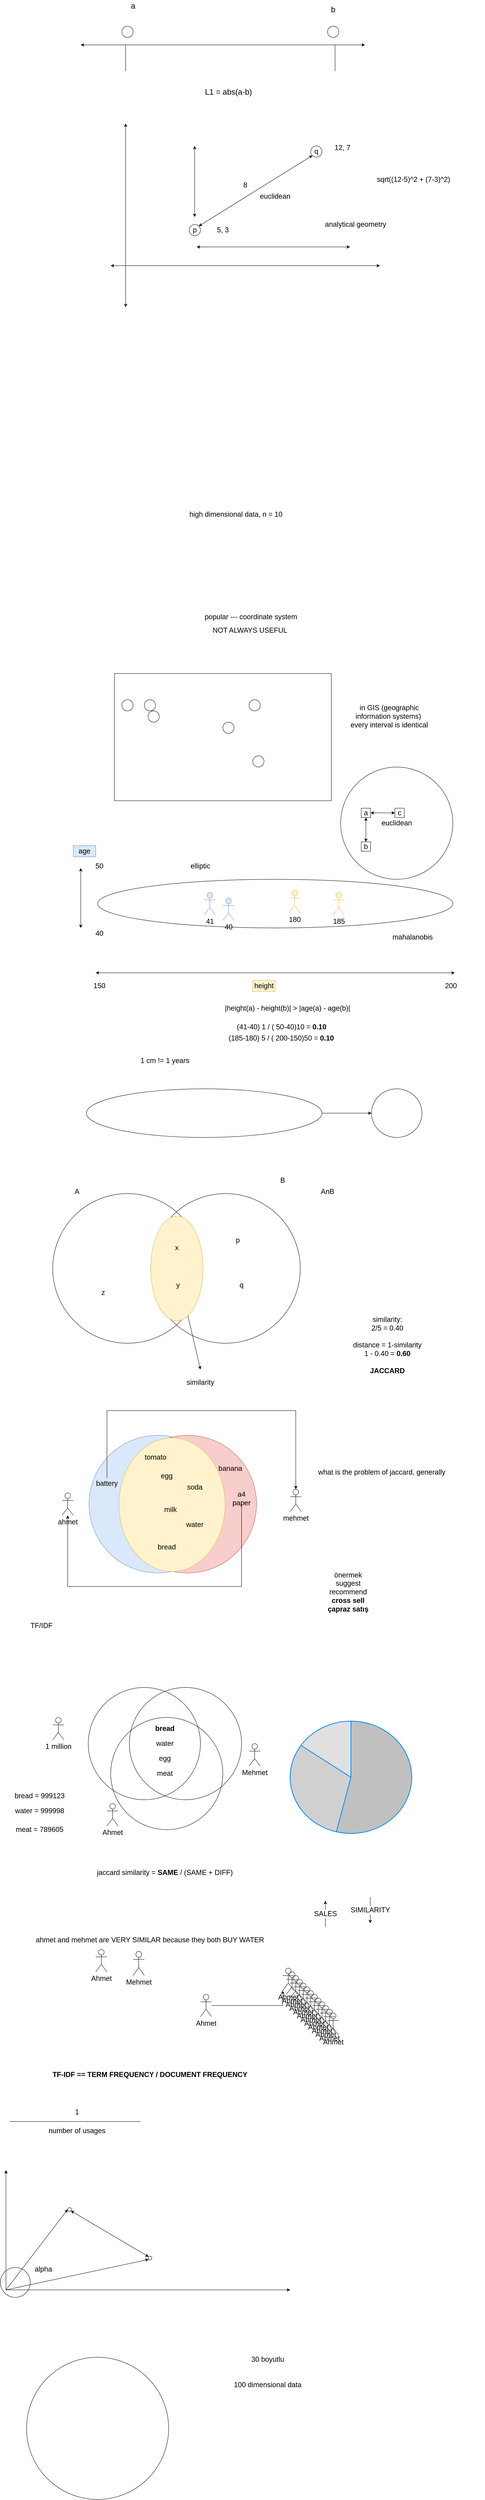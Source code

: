 <mxfile version="20.2.3" type="device"><diagram id="ziBePCO8dWqRuqaxtK32" name="Page-1"><mxGraphModel dx="1125" dy="732" grid="1" gridSize="10" guides="1" tooltips="1" connect="1" arrows="1" fold="1" page="1" pageScale="1" pageWidth="1654" pageHeight="1169" math="0" shadow="0"><root><mxCell id="0"/><mxCell id="1" parent="0"/><mxCell id="3KvH76c3T71yGhZWPpjA-1" value="" style="ellipse;whiteSpace=wrap;html=1;aspect=fixed;" vertex="1" parent="1"><mxGeometry x="350" y="190" width="30" height="30" as="geometry"/></mxCell><mxCell id="3KvH76c3T71yGhZWPpjA-2" value="" style="endArrow=classic;startArrow=classic;html=1;rounded=0;" edge="1" parent="1"><mxGeometry width="50" height="50" relative="1" as="geometry"><mxPoint x="240" y="240" as="sourcePoint"/><mxPoint x="1000" y="240" as="targetPoint"/></mxGeometry></mxCell><mxCell id="3KvH76c3T71yGhZWPpjA-3" value="" style="ellipse;whiteSpace=wrap;html=1;aspect=fixed;" vertex="1" parent="1"><mxGeometry x="900" y="190" width="30" height="30" as="geometry"/></mxCell><mxCell id="3KvH76c3T71yGhZWPpjA-4" value="" style="endArrow=none;html=1;rounded=0;" edge="1" parent="1"><mxGeometry width="50" height="50" relative="1" as="geometry"><mxPoint x="360" y="310" as="sourcePoint"/><mxPoint x="360" y="240" as="targetPoint"/></mxGeometry></mxCell><mxCell id="3KvH76c3T71yGhZWPpjA-5" value="" style="endArrow=none;html=1;rounded=0;" edge="1" parent="1"><mxGeometry width="50" height="50" relative="1" as="geometry"><mxPoint x="920" y="310" as="sourcePoint"/><mxPoint x="920" y="240" as="targetPoint"/></mxGeometry></mxCell><mxCell id="3KvH76c3T71yGhZWPpjA-6" value="a" style="text;html=1;strokeColor=none;fillColor=none;align=center;verticalAlign=middle;whiteSpace=wrap;rounded=0;fontSize=21;" vertex="1" parent="1"><mxGeometry x="350" y="120" width="60" height="30" as="geometry"/></mxCell><mxCell id="3KvH76c3T71yGhZWPpjA-7" value="b" style="text;html=1;strokeColor=none;fillColor=none;align=center;verticalAlign=middle;whiteSpace=wrap;rounded=0;fontSize=21;" vertex="1" parent="1"><mxGeometry x="885" y="130" width="60" height="30" as="geometry"/></mxCell><mxCell id="3KvH76c3T71yGhZWPpjA-8" value="L1 = abs(a-b)" style="text;html=1;strokeColor=none;fillColor=none;align=center;verticalAlign=middle;whiteSpace=wrap;rounded=0;fontSize=21;" vertex="1" parent="1"><mxGeometry x="540" y="350" width="190" height="30" as="geometry"/></mxCell><mxCell id="3KvH76c3T71yGhZWPpjA-9" value="" style="endArrow=classic;startArrow=classic;html=1;rounded=0;fontSize=21;" edge="1" parent="1"><mxGeometry width="50" height="50" relative="1" as="geometry"><mxPoint x="320" y="830" as="sourcePoint"/><mxPoint x="1040" y="830" as="targetPoint"/></mxGeometry></mxCell><mxCell id="3KvH76c3T71yGhZWPpjA-10" value="" style="endArrow=classic;startArrow=classic;html=1;rounded=0;fontSize=21;" edge="1" parent="1"><mxGeometry width="50" height="50" relative="1" as="geometry"><mxPoint x="360" y="940.833" as="sourcePoint"/><mxPoint x="360" y="450" as="targetPoint"/></mxGeometry></mxCell><mxCell id="3KvH76c3T71yGhZWPpjA-11" value="q" style="ellipse;whiteSpace=wrap;html=1;aspect=fixed;fontSize=19;" vertex="1" parent="1"><mxGeometry x="855" y="510" width="30" height="30" as="geometry"/></mxCell><mxCell id="3KvH76c3T71yGhZWPpjA-12" value="p" style="ellipse;whiteSpace=wrap;html=1;aspect=fixed;fontSize=19;" vertex="1" parent="1"><mxGeometry x="530" y="720" width="30" height="30" as="geometry"/></mxCell><mxCell id="3KvH76c3T71yGhZWPpjA-13" value="" style="endArrow=classic;startArrow=classic;html=1;rounded=0;fontSize=19;entryX=0;entryY=1;entryDx=0;entryDy=0;exitX=1;exitY=0;exitDx=0;exitDy=0;" edge="1" parent="1" source="3KvH76c3T71yGhZWPpjA-12" target="3KvH76c3T71yGhZWPpjA-11"><mxGeometry width="50" height="50" relative="1" as="geometry"><mxPoint x="730" y="650" as="sourcePoint"/><mxPoint x="780" y="600" as="targetPoint"/></mxGeometry></mxCell><mxCell id="3KvH76c3T71yGhZWPpjA-14" value="analytical geometry" style="text;html=1;strokeColor=none;fillColor=none;align=center;verticalAlign=middle;whiteSpace=wrap;rounded=0;fontSize=19;" vertex="1" parent="1"><mxGeometry x="885" y="680" width="180" height="80" as="geometry"/></mxCell><mxCell id="3KvH76c3T71yGhZWPpjA-15" value="5, 3" style="text;html=1;strokeColor=none;fillColor=none;align=center;verticalAlign=middle;whiteSpace=wrap;rounded=0;fontSize=19;" vertex="1" parent="1"><mxGeometry x="590" y="720" width="60" height="30" as="geometry"/></mxCell><mxCell id="3KvH76c3T71yGhZWPpjA-16" value="12, 7" style="text;html=1;strokeColor=none;fillColor=none;align=center;verticalAlign=middle;whiteSpace=wrap;rounded=0;fontSize=19;" vertex="1" parent="1"><mxGeometry x="910" y="500" width="60" height="30" as="geometry"/></mxCell><mxCell id="3KvH76c3T71yGhZWPpjA-17" value="euclidean" style="text;html=1;strokeColor=none;fillColor=none;align=center;verticalAlign=middle;whiteSpace=wrap;rounded=0;fontSize=19;" vertex="1" parent="1"><mxGeometry x="730" y="630" width="60" height="30" as="geometry"/></mxCell><mxCell id="3KvH76c3T71yGhZWPpjA-19" value="" style="shape=image;verticalLabelPosition=bottom;labelBackgroundColor=default;verticalAlign=top;aspect=fixed;imageAspect=0;image=https://upload.wikimedia.org/wikipedia/commons/thumb/5/55/Euclidean_distance_2d.svg/1200px-Euclidean_distance_2d.svg.png;" vertex="1" parent="1"><mxGeometry x="400" y="880" width="769.82" height="530" as="geometry"/></mxCell><mxCell id="3KvH76c3T71yGhZWPpjA-20" value="sqrt((12-5)^2 + (7-3)^2)" style="text;html=1;strokeColor=none;fillColor=none;align=center;verticalAlign=middle;whiteSpace=wrap;rounded=0;fontSize=19;" vertex="1" parent="1"><mxGeometry x="940" y="585" width="380" height="30" as="geometry"/></mxCell><mxCell id="3KvH76c3T71yGhZWPpjA-21" value="8" style="text;html=1;strokeColor=none;fillColor=none;align=center;verticalAlign=middle;whiteSpace=wrap;rounded=0;fontSize=19;" vertex="1" parent="1"><mxGeometry x="650" y="600" width="60" height="30" as="geometry"/></mxCell><mxCell id="3KvH76c3T71yGhZWPpjA-22" value="" style="shape=image;verticalLabelPosition=bottom;labelBackgroundColor=default;verticalAlign=top;aspect=fixed;imageAspect=0;image=https://miro.medium.com/max/1400/1*9LeaMTcOXxeTPN-VCbKloQ.png;" vertex="1" parent="1"><mxGeometry x="435" y="1530" width="520" height="180" as="geometry"/></mxCell><mxCell id="3KvH76c3T71yGhZWPpjA-23" value="high dimensional data, n = 10" style="text;html=1;strokeColor=none;fillColor=none;align=center;verticalAlign=middle;whiteSpace=wrap;rounded=0;fontSize=19;" vertex="1" parent="1"><mxGeometry x="390" y="1480" width="530" height="30" as="geometry"/></mxCell><mxCell id="3KvH76c3T71yGhZWPpjA-24" value="popular --- coordinate system" style="text;html=1;strokeColor=none;fillColor=none;align=center;verticalAlign=middle;whiteSpace=wrap;rounded=0;fontSize=19;" vertex="1" parent="1"><mxGeometry x="460" y="1754" width="470" height="30" as="geometry"/></mxCell><mxCell id="3KvH76c3T71yGhZWPpjA-25" value="NOT ALWAYS USEFUL&amp;nbsp;" style="text;html=1;strokeColor=none;fillColor=none;align=center;verticalAlign=middle;whiteSpace=wrap;rounded=0;fontSize=19;" vertex="1" parent="1"><mxGeometry x="460" y="1790" width="470" height="30" as="geometry"/></mxCell><mxCell id="3KvH76c3T71yGhZWPpjA-26" value="" style="ellipse;whiteSpace=wrap;html=1;aspect=fixed;fontSize=19;" vertex="1" parent="1"><mxGeometry x="350" y="1990" width="30" height="30" as="geometry"/></mxCell><mxCell id="3KvH76c3T71yGhZWPpjA-27" value="" style="ellipse;whiteSpace=wrap;html=1;aspect=fixed;fontSize=19;" vertex="1" parent="1"><mxGeometry x="410" y="1990" width="30" height="30" as="geometry"/></mxCell><mxCell id="3KvH76c3T71yGhZWPpjA-28" value="" style="ellipse;whiteSpace=wrap;html=1;aspect=fixed;fontSize=19;" vertex="1" parent="1"><mxGeometry x="420" y="2020" width="30" height="30" as="geometry"/></mxCell><mxCell id="3KvH76c3T71yGhZWPpjA-29" value="" style="ellipse;whiteSpace=wrap;html=1;aspect=fixed;fontSize=19;" vertex="1" parent="1"><mxGeometry x="620" y="2050" width="30" height="30" as="geometry"/></mxCell><mxCell id="3KvH76c3T71yGhZWPpjA-30" value="" style="ellipse;whiteSpace=wrap;html=1;aspect=fixed;fontSize=19;" vertex="1" parent="1"><mxGeometry x="700" y="2140" width="30" height="30" as="geometry"/></mxCell><mxCell id="3KvH76c3T71yGhZWPpjA-31" value="" style="ellipse;whiteSpace=wrap;html=1;aspect=fixed;fontSize=19;" vertex="1" parent="1"><mxGeometry x="690" y="1990" width="30" height="30" as="geometry"/></mxCell><mxCell id="3KvH76c3T71yGhZWPpjA-32" value="" style="rounded=0;whiteSpace=wrap;html=1;fontSize=19;fillColor=none;" vertex="1" parent="1"><mxGeometry x="330" y="1920" width="580" height="340" as="geometry"/></mxCell><mxCell id="3KvH76c3T71yGhZWPpjA-33" value="in GIS (geographic information systems)&amp;nbsp;&lt;br&gt;every interval is identical" style="text;html=1;strokeColor=none;fillColor=none;align=center;verticalAlign=middle;whiteSpace=wrap;rounded=0;fontSize=19;" vertex="1" parent="1"><mxGeometry x="940" y="1935" width="250" height="200" as="geometry"/></mxCell><mxCell id="3KvH76c3T71yGhZWPpjA-34" value="" style="ellipse;whiteSpace=wrap;html=1;fontSize=19;fillColor=none;" vertex="1" parent="1"><mxGeometry x="285" y="2470" width="950" height="130" as="geometry"/></mxCell><mxCell id="3KvH76c3T71yGhZWPpjA-35" value="" style="endArrow=classic;startArrow=classic;html=1;rounded=0;fontSize=19;" edge="1" parent="1"><mxGeometry width="50" height="50" relative="1" as="geometry"><mxPoint x="280" y="2720" as="sourcePoint"/><mxPoint x="1240" y="2720" as="targetPoint"/></mxGeometry></mxCell><mxCell id="3KvH76c3T71yGhZWPpjA-36" value="" style="endArrow=classic;startArrow=classic;html=1;rounded=0;fontSize=19;" edge="1" parent="1"><mxGeometry width="50" height="50" relative="1" as="geometry"><mxPoint x="240" y="2600" as="sourcePoint"/><mxPoint x="240" y="2440" as="targetPoint"/></mxGeometry></mxCell><mxCell id="3KvH76c3T71yGhZWPpjA-37" value="40" style="text;html=1;strokeColor=none;fillColor=none;align=center;verticalAlign=middle;whiteSpace=wrap;rounded=0;fontSize=19;" vertex="1" parent="1"><mxGeometry x="260" y="2600" width="60" height="30" as="geometry"/></mxCell><mxCell id="3KvH76c3T71yGhZWPpjA-38" value="50" style="text;html=1;strokeColor=none;fillColor=none;align=center;verticalAlign=middle;whiteSpace=wrap;rounded=0;fontSize=19;" vertex="1" parent="1"><mxGeometry x="260" y="2420" width="60" height="30" as="geometry"/></mxCell><mxCell id="3KvH76c3T71yGhZWPpjA-39" value="180" style="shape=umlActor;verticalLabelPosition=bottom;verticalAlign=top;html=1;outlineConnect=0;fontSize=19;fillColor=#fff2cc;strokeColor=#d6b656;" vertex="1" parent="1"><mxGeometry x="797" y="2500" width="30" height="60" as="geometry"/></mxCell><mxCell id="3KvH76c3T71yGhZWPpjA-40" value="40" style="shape=umlActor;verticalLabelPosition=bottom;verticalAlign=top;html=1;outlineConnect=0;fontSize=19;fillColor=#dae8fc;strokeColor=#6c8ebf;" vertex="1" parent="1"><mxGeometry x="620" y="2520" width="30" height="60" as="geometry"/></mxCell><mxCell id="3KvH76c3T71yGhZWPpjA-41" value="age" style="text;html=1;strokeColor=#6c8ebf;fillColor=#dae8fc;align=center;verticalAlign=middle;whiteSpace=wrap;rounded=0;fontSize=19;" vertex="1" parent="1"><mxGeometry x="220" y="2380" width="60" height="30" as="geometry"/></mxCell><mxCell id="3KvH76c3T71yGhZWPpjA-42" value="150" style="text;html=1;strokeColor=none;fillColor=none;align=center;verticalAlign=middle;whiteSpace=wrap;rounded=0;fontSize=19;" vertex="1" parent="1"><mxGeometry x="260" y="2740" width="60" height="30" as="geometry"/></mxCell><mxCell id="3KvH76c3T71yGhZWPpjA-43" value="height" style="text;html=1;strokeColor=#d6b656;fillColor=#fff2cc;align=center;verticalAlign=middle;whiteSpace=wrap;rounded=0;fontSize=19;" vertex="1" parent="1"><mxGeometry x="700" y="2740" width="60" height="30" as="geometry"/></mxCell><mxCell id="3KvH76c3T71yGhZWPpjA-44" value="200" style="text;html=1;strokeColor=none;fillColor=none;align=center;verticalAlign=middle;whiteSpace=wrap;rounded=0;fontSize=19;" vertex="1" parent="1"><mxGeometry x="1200" y="2740" width="60" height="30" as="geometry"/></mxCell><mxCell id="3KvH76c3T71yGhZWPpjA-45" value="euclidean" style="ellipse;whiteSpace=wrap;html=1;aspect=fixed;fontSize=19;fillColor=none;" vertex="1" parent="1"><mxGeometry x="935" y="2170" width="300" height="300" as="geometry"/></mxCell><mxCell id="3KvH76c3T71yGhZWPpjA-49" value="a" style="whiteSpace=wrap;html=1;aspect=fixed;fontSize=19;fillColor=none;" vertex="1" parent="1"><mxGeometry x="990" y="2280" width="25" height="25" as="geometry"/></mxCell><mxCell id="3KvH76c3T71yGhZWPpjA-50" value="b" style="whiteSpace=wrap;html=1;aspect=fixed;fontSize=19;fillColor=none;" vertex="1" parent="1"><mxGeometry x="990" y="2370" width="25" height="25" as="geometry"/></mxCell><mxCell id="3KvH76c3T71yGhZWPpjA-51" value="c" style="whiteSpace=wrap;html=1;aspect=fixed;fontSize=19;fillColor=none;" vertex="1" parent="1"><mxGeometry x="1080" y="2280" width="25" height="25" as="geometry"/></mxCell><mxCell id="3KvH76c3T71yGhZWPpjA-52" value="" style="endArrow=classic;startArrow=classic;html=1;rounded=0;fontSize=19;exitX=1;exitY=0.5;exitDx=0;exitDy=0;" edge="1" parent="1" source="3KvH76c3T71yGhZWPpjA-49" target="3KvH76c3T71yGhZWPpjA-51"><mxGeometry width="50" height="50" relative="1" as="geometry"><mxPoint x="870" y="2410" as="sourcePoint"/><mxPoint x="920" y="2360" as="targetPoint"/></mxGeometry></mxCell><mxCell id="3KvH76c3T71yGhZWPpjA-53" value="" style="endArrow=classic;startArrow=classic;html=1;rounded=0;fontSize=19;exitX=0.5;exitY=1;exitDx=0;exitDy=0;entryX=0.5;entryY=0;entryDx=0;entryDy=0;" edge="1" parent="1" source="3KvH76c3T71yGhZWPpjA-49" target="3KvH76c3T71yGhZWPpjA-50"><mxGeometry width="50" height="50" relative="1" as="geometry"><mxPoint x="1025" y="2302.5" as="sourcePoint"/><mxPoint x="1090" y="2302.5" as="targetPoint"/></mxGeometry></mxCell><mxCell id="3KvH76c3T71yGhZWPpjA-54" value="mahalanobis&amp;nbsp;" style="text;html=1;strokeColor=none;fillColor=none;align=center;verticalAlign=middle;whiteSpace=wrap;rounded=0;fontSize=19;" vertex="1" parent="1"><mxGeometry x="1035" y="2610" width="190" height="30" as="geometry"/></mxCell><mxCell id="3KvH76c3T71yGhZWPpjA-55" value="elliptic" style="text;html=1;strokeColor=none;fillColor=none;align=center;verticalAlign=middle;whiteSpace=wrap;rounded=0;fontSize=19;" vertex="1" parent="1"><mxGeometry x="530" y="2420" width="60" height="30" as="geometry"/></mxCell><mxCell id="3KvH76c3T71yGhZWPpjA-56" value="41" style="shape=umlActor;verticalLabelPosition=bottom;verticalAlign=top;html=1;outlineConnect=0;fontSize=19;fillColor=#dae8fc;strokeColor=#6c8ebf;" vertex="1" parent="1"><mxGeometry x="570" y="2505" width="30" height="60" as="geometry"/></mxCell><mxCell id="3KvH76c3T71yGhZWPpjA-57" value="185" style="shape=umlActor;verticalLabelPosition=bottom;verticalAlign=top;html=1;outlineConnect=0;fontSize=19;fillColor=#fff2cc;strokeColor=#d6b656;" vertex="1" parent="1"><mxGeometry x="915" y="2505" width="30" height="60" as="geometry"/></mxCell><mxCell id="3KvH76c3T71yGhZWPpjA-58" value="|height(a) - height(b)| &amp;gt; |age(a) - age(b)|" style="text;html=1;strokeColor=none;fillColor=none;align=center;verticalAlign=middle;whiteSpace=wrap;rounded=0;fontSize=19;" vertex="1" parent="1"><mxGeometry x="350" y="2800" width="886" height="30" as="geometry"/></mxCell><mxCell id="3KvH76c3T71yGhZWPpjA-59" value="(41-40) 1 / ( 50-40)10 = &lt;b&gt;0.10&amp;nbsp; &amp;nbsp;&lt;/b&gt; &amp;nbsp;&amp;nbsp;" style="text;html=1;strokeColor=none;fillColor=none;align=center;verticalAlign=middle;whiteSpace=wrap;rounded=0;fontSize=19;" vertex="1" parent="1"><mxGeometry x="350" y="2850" width="886" height="30" as="geometry"/></mxCell><mxCell id="3KvH76c3T71yGhZWPpjA-60" value="(185-180) 5 / ( 200-150)50 = &lt;b&gt;0.10&lt;/b&gt;&amp;nbsp; &amp;nbsp; &amp;nbsp;&amp;nbsp;" style="text;html=1;strokeColor=none;fillColor=none;align=center;verticalAlign=middle;whiteSpace=wrap;rounded=0;fontSize=19;" vertex="1" parent="1"><mxGeometry x="349" y="2880" width="886" height="30" as="geometry"/></mxCell><mxCell id="3KvH76c3T71yGhZWPpjA-61" value="1 cm != 1 years" style="text;html=1;strokeColor=none;fillColor=none;align=center;verticalAlign=middle;whiteSpace=wrap;rounded=0;fontSize=19;" vertex="1" parent="1"><mxGeometry x="270" y="2940" width="390" height="30" as="geometry"/></mxCell><mxCell id="3KvH76c3T71yGhZWPpjA-62" value="" style="ellipse;whiteSpace=wrap;html=1;fontSize=19;fillColor=none;" vertex="1" parent="1"><mxGeometry x="1017.5" y="3030" width="135" height="130" as="geometry"/></mxCell><mxCell id="3KvH76c3T71yGhZWPpjA-64" style="edgeStyle=orthogonalEdgeStyle;rounded=0;orthogonalLoop=1;jettySize=auto;html=1;entryX=0;entryY=0.5;entryDx=0;entryDy=0;fontSize=19;" edge="1" parent="1" source="3KvH76c3T71yGhZWPpjA-63" target="3KvH76c3T71yGhZWPpjA-62"><mxGeometry relative="1" as="geometry"/></mxCell><mxCell id="3KvH76c3T71yGhZWPpjA-63" value="" style="ellipse;whiteSpace=wrap;html=1;fontSize=19;fillColor=none;" vertex="1" parent="1"><mxGeometry x="255" y="3030" width="630" height="130" as="geometry"/></mxCell><mxCell id="3KvH76c3T71yGhZWPpjA-65" value="" style="ellipse;whiteSpace=wrap;html=1;aspect=fixed;fontSize=19;fillColor=none;" vertex="1" parent="1"><mxGeometry x="165" y="3310" width="400" height="400" as="geometry"/></mxCell><mxCell id="3KvH76c3T71yGhZWPpjA-66" value="" style="ellipse;whiteSpace=wrap;html=1;aspect=fixed;fontSize=19;fillColor=none;" vertex="1" parent="1"><mxGeometry x="427" y="3310" width="400" height="400" as="geometry"/></mxCell><mxCell id="3KvH76c3T71yGhZWPpjA-67" value="" style="ellipse;whiteSpace=wrap;html=1;fontSize=19;fillColor=#fff2cc;strokeColor=#d6b656;" vertex="1" parent="1"><mxGeometry x="427" y="3370" width="140" height="280" as="geometry"/></mxCell><mxCell id="3KvH76c3T71yGhZWPpjA-68" value="AnB" style="text;html=1;strokeColor=none;fillColor=none;align=center;verticalAlign=middle;whiteSpace=wrap;rounded=0;fontSize=19;" vertex="1" parent="1"><mxGeometry x="870" y="3290" width="60" height="30" as="geometry"/></mxCell><mxCell id="3KvH76c3T71yGhZWPpjA-69" value="" style="endArrow=classic;html=1;rounded=0;fontSize=19;" edge="1" parent="1" source="3KvH76c3T71yGhZWPpjA-67"><mxGeometry width="50" height="50" relative="1" as="geometry"><mxPoint x="510" y="3830" as="sourcePoint"/><mxPoint x="560" y="3780" as="targetPoint"/></mxGeometry></mxCell><mxCell id="3KvH76c3T71yGhZWPpjA-70" value="similarity" style="text;html=1;strokeColor=none;fillColor=none;align=center;verticalAlign=middle;whiteSpace=wrap;rounded=0;fontSize=19;" vertex="1" parent="1"><mxGeometry x="530" y="3800" width="60" height="30" as="geometry"/></mxCell><mxCell id="3KvH76c3T71yGhZWPpjA-71" value="x" style="text;html=1;strokeColor=none;fillColor=none;align=center;verticalAlign=middle;whiteSpace=wrap;rounded=0;fontSize=19;" vertex="1" parent="1"><mxGeometry x="467" y="3440" width="60" height="30" as="geometry"/></mxCell><mxCell id="3KvH76c3T71yGhZWPpjA-72" value="y" style="text;html=1;strokeColor=none;fillColor=none;align=center;verticalAlign=middle;whiteSpace=wrap;rounded=0;fontSize=19;" vertex="1" parent="1"><mxGeometry x="470" y="3540" width="60" height="30" as="geometry"/></mxCell><mxCell id="3KvH76c3T71yGhZWPpjA-73" value="z" style="text;html=1;strokeColor=none;fillColor=none;align=center;verticalAlign=middle;whiteSpace=wrap;rounded=0;fontSize=19;" vertex="1" parent="1"><mxGeometry x="270" y="3560" width="60" height="30" as="geometry"/></mxCell><mxCell id="3KvH76c3T71yGhZWPpjA-74" value="q" style="text;html=1;strokeColor=none;fillColor=none;align=center;verticalAlign=middle;whiteSpace=wrap;rounded=0;fontSize=19;" vertex="1" parent="1"><mxGeometry x="640" y="3540" width="60" height="30" as="geometry"/></mxCell><mxCell id="3KvH76c3T71yGhZWPpjA-75" value="p" style="text;html=1;strokeColor=none;fillColor=none;align=center;verticalAlign=middle;whiteSpace=wrap;rounded=0;fontSize=19;" vertex="1" parent="1"><mxGeometry x="630" y="3420" width="60" height="30" as="geometry"/></mxCell><mxCell id="3KvH76c3T71yGhZWPpjA-76" value="A" style="text;html=1;strokeColor=none;fillColor=none;align=center;verticalAlign=middle;whiteSpace=wrap;rounded=0;fontSize=19;" vertex="1" parent="1"><mxGeometry x="200" y="3290" width="60" height="30" as="geometry"/></mxCell><mxCell id="3KvH76c3T71yGhZWPpjA-77" value="B" style="text;html=1;strokeColor=none;fillColor=none;align=center;verticalAlign=middle;whiteSpace=wrap;rounded=0;fontSize=19;" vertex="1" parent="1"><mxGeometry x="750" y="3260" width="60" height="30" as="geometry"/></mxCell><mxCell id="3KvH76c3T71yGhZWPpjA-78" value="similarity:&lt;br&gt;2/5 = 0.40&lt;br&gt;&lt;br&gt;distance = 1-similarity&lt;br&gt;1 - 0.40 = &lt;b&gt;0.60&lt;br&gt;&lt;br&gt;JACCARD&lt;br&gt;&lt;/b&gt;" style="text;html=1;strokeColor=none;fillColor=none;align=center;verticalAlign=middle;whiteSpace=wrap;rounded=0;fontSize=19;" vertex="1" parent="1"><mxGeometry x="930" y="3620" width="260" height="190" as="geometry"/></mxCell><mxCell id="3KvH76c3T71yGhZWPpjA-79" value="ahmet" style="shape=umlActor;verticalLabelPosition=bottom;verticalAlign=top;html=1;outlineConnect=0;fontSize=19;fillColor=none;" vertex="1" parent="1"><mxGeometry x="190" y="4110" width="30" height="60" as="geometry"/></mxCell><mxCell id="3KvH76c3T71yGhZWPpjA-80" value="mehmet" style="shape=umlActor;verticalLabelPosition=bottom;verticalAlign=top;html=1;outlineConnect=0;fontSize=19;fillColor=none;" vertex="1" parent="1"><mxGeometry x="800" y="4100" width="30" height="60" as="geometry"/></mxCell><mxCell id="3KvH76c3T71yGhZWPpjA-81" value="" style="ellipse;whiteSpace=wrap;html=1;aspect=fixed;fontSize=19;fillColor=#dae8fc;strokeColor=#6c8ebf;" vertex="1" parent="1"><mxGeometry x="262" y="3956" width="368" height="368" as="geometry"/></mxCell><mxCell id="3KvH76c3T71yGhZWPpjA-82" value="" style="ellipse;whiteSpace=wrap;html=1;aspect=fixed;fontSize=19;fillColor=#f8cecc;strokeColor=#b85450;" vertex="1" parent="1"><mxGeometry x="342" y="3956" width="368" height="368" as="geometry"/></mxCell><mxCell id="3KvH76c3T71yGhZWPpjA-83" value="" style="ellipse;whiteSpace=wrap;html=1;fontSize=19;fillColor=#fff2cc;strokeColor=#d6b656;" vertex="1" parent="1"><mxGeometry x="342" y="3963" width="284" height="357" as="geometry"/></mxCell><mxCell id="3KvH76c3T71yGhZWPpjA-94" style="edgeStyle=orthogonalEdgeStyle;rounded=0;orthogonalLoop=1;jettySize=auto;html=1;entryX=0.5;entryY=0;entryDx=0;entryDy=0;entryPerimeter=0;fontSize=19;" edge="1" parent="1" source="3KvH76c3T71yGhZWPpjA-84" target="3KvH76c3T71yGhZWPpjA-80"><mxGeometry relative="1" as="geometry"><Array as="points"><mxPoint x="310" y="3890"/><mxPoint x="815" y="3890"/></Array></mxGeometry></mxCell><mxCell id="3KvH76c3T71yGhZWPpjA-84" value="battery" style="text;html=1;strokeColor=none;fillColor=none;align=center;verticalAlign=middle;whiteSpace=wrap;rounded=0;fontSize=19;" vertex="1" parent="1"><mxGeometry x="280" y="4070" width="60" height="30" as="geometry"/></mxCell><mxCell id="3KvH76c3T71yGhZWPpjA-95" style="edgeStyle=orthogonalEdgeStyle;rounded=0;orthogonalLoop=1;jettySize=auto;html=1;fontSize=19;" edge="1" parent="1" source="3KvH76c3T71yGhZWPpjA-85" target="3KvH76c3T71yGhZWPpjA-79"><mxGeometry relative="1" as="geometry"><Array as="points"><mxPoint x="670" y="4360"/><mxPoint x="205" y="4360"/></Array></mxGeometry></mxCell><mxCell id="3KvH76c3T71yGhZWPpjA-85" value="a4 paper" style="text;html=1;strokeColor=none;fillColor=none;align=center;verticalAlign=middle;whiteSpace=wrap;rounded=0;fontSize=19;" vertex="1" parent="1"><mxGeometry x="640" y="4110" width="60" height="30" as="geometry"/></mxCell><mxCell id="3KvH76c3T71yGhZWPpjA-86" value="egg" style="text;html=1;strokeColor=none;fillColor=none;align=center;verticalAlign=middle;whiteSpace=wrap;rounded=0;fontSize=19;" vertex="1" parent="1"><mxGeometry x="440" y="4050" width="60" height="30" as="geometry"/></mxCell><mxCell id="3KvH76c3T71yGhZWPpjA-87" value="banana" style="text;html=1;strokeColor=none;fillColor=none;align=center;verticalAlign=middle;whiteSpace=wrap;rounded=0;fontSize=19;" vertex="1" parent="1"><mxGeometry x="610" y="4030" width="60" height="30" as="geometry"/></mxCell><mxCell id="3KvH76c3T71yGhZWPpjA-88" value="milk" style="text;html=1;strokeColor=none;fillColor=none;align=center;verticalAlign=middle;whiteSpace=wrap;rounded=0;fontSize=19;" vertex="1" parent="1"><mxGeometry x="450" y="4140" width="60" height="30" as="geometry"/></mxCell><mxCell id="3KvH76c3T71yGhZWPpjA-89" value="bread" style="text;html=1;strokeColor=none;fillColor=none;align=center;verticalAlign=middle;whiteSpace=wrap;rounded=0;fontSize=19;" vertex="1" parent="1"><mxGeometry x="440" y="4240" width="60" height="30" as="geometry"/></mxCell><mxCell id="3KvH76c3T71yGhZWPpjA-90" value="water" style="text;html=1;strokeColor=none;fillColor=none;align=center;verticalAlign=middle;whiteSpace=wrap;rounded=0;fontSize=19;" vertex="1" parent="1"><mxGeometry x="515" y="4180" width="60" height="30" as="geometry"/></mxCell><mxCell id="3KvH76c3T71yGhZWPpjA-91" value="soda" style="text;html=1;strokeColor=none;fillColor=none;align=center;verticalAlign=middle;whiteSpace=wrap;rounded=0;fontSize=19;" vertex="1" parent="1"><mxGeometry x="515" y="4080" width="60" height="30" as="geometry"/></mxCell><mxCell id="3KvH76c3T71yGhZWPpjA-92" value="tomato" style="text;html=1;strokeColor=none;fillColor=none;align=center;verticalAlign=middle;whiteSpace=wrap;rounded=0;fontSize=19;" vertex="1" parent="1"><mxGeometry x="410" y="4000" width="60" height="30" as="geometry"/></mxCell><mxCell id="3KvH76c3T71yGhZWPpjA-96" value="önermek&lt;br&gt;suggest&lt;br&gt;recommend&lt;br&gt;&lt;b&gt;cross sell&lt;br&gt;çapraz satış&lt;br&gt;&lt;/b&gt;" style="text;html=1;strokeColor=none;fillColor=none;align=center;verticalAlign=middle;whiteSpace=wrap;rounded=0;fontSize=19;" vertex="1" parent="1"><mxGeometry x="820" y="4300" width="270" height="150" as="geometry"/></mxCell><mxCell id="3KvH76c3T71yGhZWPpjA-97" value="what is the problem of jaccard, generally" style="text;html=1;strokeColor=none;fillColor=none;align=center;verticalAlign=middle;whiteSpace=wrap;rounded=0;fontSize=19;" vertex="1" parent="1"><mxGeometry x="870" y="4040" width="350" height="30" as="geometry"/></mxCell><mxCell id="3KvH76c3T71yGhZWPpjA-98" value="TF/IDF" style="text;html=1;strokeColor=none;fillColor=none;align=center;verticalAlign=middle;whiteSpace=wrap;rounded=0;fontSize=19;" vertex="1" parent="1"><mxGeometry x="105" y="4450" width="60" height="30" as="geometry"/></mxCell><mxCell id="3KvH76c3T71yGhZWPpjA-99" value="" style="ellipse;whiteSpace=wrap;html=1;aspect=fixed;fontSize=19;fillColor=none;" vertex="1" parent="1"><mxGeometry x="260" y="4630" width="300" height="300" as="geometry"/></mxCell><mxCell id="3KvH76c3T71yGhZWPpjA-100" value="" style="ellipse;whiteSpace=wrap;html=1;aspect=fixed;fontSize=19;fillColor=none;" vertex="1" parent="1"><mxGeometry x="370" y="4630" width="300" height="300" as="geometry"/></mxCell><mxCell id="3KvH76c3T71yGhZWPpjA-101" value="" style="ellipse;whiteSpace=wrap;html=1;aspect=fixed;fontSize=19;fillColor=none;" vertex="1" parent="1"><mxGeometry x="320" y="4710" width="300" height="300" as="geometry"/></mxCell><mxCell id="3KvH76c3T71yGhZWPpjA-102" value="1 million" style="shape=umlActor;verticalLabelPosition=bottom;verticalAlign=top;html=1;outlineConnect=0;fontSize=19;fillColor=none;" vertex="1" parent="1"><mxGeometry x="165" y="4710" width="30" height="60" as="geometry"/></mxCell><mxCell id="3KvH76c3T71yGhZWPpjA-105" value="bread" style="text;html=1;strokeColor=none;fillColor=none;align=center;verticalAlign=middle;whiteSpace=wrap;rounded=0;fontSize=19;fontStyle=1" vertex="1" parent="1"><mxGeometry x="435" y="4720" width="60" height="40" as="geometry"/></mxCell><mxCell id="3KvH76c3T71yGhZWPpjA-106" value="water" style="text;html=1;strokeColor=none;fillColor=none;align=center;verticalAlign=middle;whiteSpace=wrap;rounded=0;fontSize=19;" vertex="1" parent="1"><mxGeometry x="435" y="4760" width="60" height="40" as="geometry"/></mxCell><mxCell id="3KvH76c3T71yGhZWPpjA-107" value="egg" style="text;html=1;strokeColor=none;fillColor=none;align=center;verticalAlign=middle;whiteSpace=wrap;rounded=0;fontSize=19;" vertex="1" parent="1"><mxGeometry x="435" y="4800" width="60" height="40" as="geometry"/></mxCell><mxCell id="3KvH76c3T71yGhZWPpjA-108" value="meat" style="text;html=1;strokeColor=none;fillColor=none;align=center;verticalAlign=middle;whiteSpace=wrap;rounded=0;fontSize=19;" vertex="1" parent="1"><mxGeometry x="435" y="4840" width="60" height="40" as="geometry"/></mxCell><mxCell id="3KvH76c3T71yGhZWPpjA-110" value="" style="verticalLabelPosition=bottom;shadow=0;dashed=0;align=center;html=1;verticalAlign=top;strokeWidth=1;shape=mxgraph.mockup.graphics.pieChart;strokeColor=#008cff;parts=10,20,35;partColors=#e0e0e0,#d0d0d0,#c0c0c0,#b0b0b0,#a0a0a0;strokeWidth=2;fontSize=19;fillColor=none;" vertex="1" parent="1"><mxGeometry x="800" y="4720" width="325" height="300" as="geometry"/></mxCell><mxCell id="3KvH76c3T71yGhZWPpjA-111" value="Ahmet" style="shape=umlActor;verticalLabelPosition=bottom;verticalAlign=top;html=1;outlineConnect=0;fontSize=19;fillColor=none;" vertex="1" parent="1"><mxGeometry x="310" y="4940" width="30" height="60" as="geometry"/></mxCell><mxCell id="3KvH76c3T71yGhZWPpjA-112" value="Mehmet" style="shape=umlActor;verticalLabelPosition=bottom;verticalAlign=top;html=1;outlineConnect=0;fontSize=19;fillColor=none;" vertex="1" parent="1"><mxGeometry x="690" y="4780" width="30" height="60" as="geometry"/></mxCell><mxCell id="3KvH76c3T71yGhZWPpjA-113" value="jaccard similarity = &lt;b&gt;SAME&lt;/b&gt; / (SAME + DIFF)" style="text;html=1;strokeColor=none;fillColor=none;align=center;verticalAlign=middle;whiteSpace=wrap;rounded=0;fontSize=19;" vertex="1" parent="1"><mxGeometry x="165" y="5110" width="600" height="30" as="geometry"/></mxCell><mxCell id="3KvH76c3T71yGhZWPpjA-114" value="bread = 999123" style="text;html=1;strokeColor=none;fillColor=none;align=center;verticalAlign=middle;whiteSpace=wrap;rounded=0;fontSize=19;" vertex="1" parent="1"><mxGeometry x="40" y="4900" width="180" height="40" as="geometry"/></mxCell><mxCell id="3KvH76c3T71yGhZWPpjA-115" value="water = 999998" style="text;html=1;strokeColor=none;fillColor=none;align=center;verticalAlign=middle;whiteSpace=wrap;rounded=0;fontSize=19;" vertex="1" parent="1"><mxGeometry x="40" y="4940" width="180" height="40" as="geometry"/></mxCell><mxCell id="3KvH76c3T71yGhZWPpjA-116" value="meat = 789605" style="text;html=1;strokeColor=none;fillColor=none;align=center;verticalAlign=middle;whiteSpace=wrap;rounded=0;fontSize=19;" vertex="1" parent="1"><mxGeometry x="40" y="4990" width="180" height="40" as="geometry"/></mxCell><mxCell id="3KvH76c3T71yGhZWPpjA-117" style="edgeStyle=orthogonalEdgeStyle;rounded=0;orthogonalLoop=1;jettySize=auto;html=1;exitX=0.5;exitY=1;exitDx=0;exitDy=0;fontSize=19;" edge="1" parent="1" source="3KvH76c3T71yGhZWPpjA-116" target="3KvH76c3T71yGhZWPpjA-116"><mxGeometry relative="1" as="geometry"/></mxCell><mxCell id="3KvH76c3T71yGhZWPpjA-118" value="Ahmet" style="shape=umlActor;verticalLabelPosition=bottom;verticalAlign=top;html=1;outlineConnect=0;fontSize=19;fillColor=none;" vertex="1" parent="1"><mxGeometry x="280" y="5330" width="30" height="60" as="geometry"/></mxCell><mxCell id="3KvH76c3T71yGhZWPpjA-119" value="Mehmet" style="shape=umlActor;verticalLabelPosition=bottom;verticalAlign=top;html=1;outlineConnect=0;fontSize=19;fillColor=none;" vertex="1" parent="1"><mxGeometry x="380" y="5335" width="30" height="65" as="geometry"/></mxCell><mxCell id="3KvH76c3T71yGhZWPpjA-120" value="ahmet and mehmet are VERY SIMILAR because they both BUY WATER" style="text;html=1;strokeColor=none;fillColor=none;align=center;verticalAlign=middle;whiteSpace=wrap;rounded=0;fontSize=19;" vertex="1" parent="1"><mxGeometry x="70" y="5290" width="710" height="30" as="geometry"/></mxCell><mxCell id="3KvH76c3T71yGhZWPpjA-136" style="edgeStyle=orthogonalEdgeStyle;rounded=0;orthogonalLoop=1;jettySize=auto;html=1;entryX=0;entryY=1;entryDx=0;entryDy=0;entryPerimeter=0;fontSize=19;" edge="1" parent="1" source="3KvH76c3T71yGhZWPpjA-121" target="3KvH76c3T71yGhZWPpjA-123"><mxGeometry relative="1" as="geometry"/></mxCell><mxCell id="3KvH76c3T71yGhZWPpjA-121" value="Ahmet" style="shape=umlActor;verticalLabelPosition=bottom;verticalAlign=top;html=1;outlineConnect=0;fontSize=19;fillColor=none;" vertex="1" parent="1"><mxGeometry x="560" y="5450" width="30" height="60" as="geometry"/></mxCell><mxCell id="3KvH76c3T71yGhZWPpjA-123" value="Ahmet" style="shape=umlActor;verticalLabelPosition=bottom;verticalAlign=top;html=1;outlineConnect=0;fontSize=19;fillColor=none;" vertex="1" parent="1"><mxGeometry x="780" y="5380" width="30" height="60" as="geometry"/></mxCell><mxCell id="3KvH76c3T71yGhZWPpjA-124" value="Ahmet" style="shape=umlActor;verticalLabelPosition=bottom;verticalAlign=top;html=1;outlineConnect=0;fontSize=19;fillColor=none;" vertex="1" parent="1"><mxGeometry x="790" y="5390" width="30" height="60" as="geometry"/></mxCell><mxCell id="3KvH76c3T71yGhZWPpjA-125" value="Ahmet" style="shape=umlActor;verticalLabelPosition=bottom;verticalAlign=top;html=1;outlineConnect=0;fontSize=19;fillColor=none;" vertex="1" parent="1"><mxGeometry x="800" y="5400" width="30" height="60" as="geometry"/></mxCell><mxCell id="3KvH76c3T71yGhZWPpjA-126" value="Ahmet" style="shape=umlActor;verticalLabelPosition=bottom;verticalAlign=top;html=1;outlineConnect=0;fontSize=19;fillColor=none;" vertex="1" parent="1"><mxGeometry x="810" y="5410" width="30" height="60" as="geometry"/></mxCell><mxCell id="3KvH76c3T71yGhZWPpjA-127" value="Ahmet" style="shape=umlActor;verticalLabelPosition=bottom;verticalAlign=top;html=1;outlineConnect=0;fontSize=19;fillColor=none;" vertex="1" parent="1"><mxGeometry x="820" y="5420" width="30" height="60" as="geometry"/></mxCell><mxCell id="3KvH76c3T71yGhZWPpjA-128" value="Ahmet" style="shape=umlActor;verticalLabelPosition=bottom;verticalAlign=top;html=1;outlineConnect=0;fontSize=19;fillColor=none;" vertex="1" parent="1"><mxGeometry x="830" y="5430" width="30" height="60" as="geometry"/></mxCell><mxCell id="3KvH76c3T71yGhZWPpjA-129" value="Ahmet" style="shape=umlActor;verticalLabelPosition=bottom;verticalAlign=top;html=1;outlineConnect=0;fontSize=19;fillColor=none;" vertex="1" parent="1"><mxGeometry x="840" y="5440" width="30" height="60" as="geometry"/></mxCell><mxCell id="3KvH76c3T71yGhZWPpjA-130" value="Ahmet" style="shape=umlActor;verticalLabelPosition=bottom;verticalAlign=top;html=1;outlineConnect=0;fontSize=19;fillColor=none;" vertex="1" parent="1"><mxGeometry x="850" y="5450" width="30" height="60" as="geometry"/></mxCell><mxCell id="3KvH76c3T71yGhZWPpjA-131" value="Ahmet" style="shape=umlActor;verticalLabelPosition=bottom;verticalAlign=top;html=1;outlineConnect=0;fontSize=19;fillColor=none;" vertex="1" parent="1"><mxGeometry x="860" y="5460" width="30" height="60" as="geometry"/></mxCell><mxCell id="3KvH76c3T71yGhZWPpjA-132" value="Ahmet" style="shape=umlActor;verticalLabelPosition=bottom;verticalAlign=top;html=1;outlineConnect=0;fontSize=19;fillColor=none;" vertex="1" parent="1"><mxGeometry x="870" y="5470" width="30" height="60" as="geometry"/></mxCell><mxCell id="3KvH76c3T71yGhZWPpjA-133" value="Ahmet" style="shape=umlActor;verticalLabelPosition=bottom;verticalAlign=top;html=1;outlineConnect=0;fontSize=19;fillColor=none;" vertex="1" parent="1"><mxGeometry x="880" y="5480" width="30" height="60" as="geometry"/></mxCell><mxCell id="3KvH76c3T71yGhZWPpjA-134" value="Ahmet" style="shape=umlActor;verticalLabelPosition=bottom;verticalAlign=top;html=1;outlineConnect=0;fontSize=19;fillColor=none;" vertex="1" parent="1"><mxGeometry x="890" y="5490" width="30" height="60" as="geometry"/></mxCell><mxCell id="3KvH76c3T71yGhZWPpjA-135" value="Ahmet" style="shape=umlActor;verticalLabelPosition=bottom;verticalAlign=top;html=1;outlineConnect=0;fontSize=19;fillColor=none;" vertex="1" parent="1"><mxGeometry x="900" y="5500" width="30" height="60" as="geometry"/></mxCell><mxCell id="3KvH76c3T71yGhZWPpjA-137" value="SALES" style="endArrow=classic;html=1;rounded=0;fontSize=19;" edge="1" parent="1"><mxGeometry width="50" height="50" relative="1" as="geometry"><mxPoint x="894.17" y="5270" as="sourcePoint"/><mxPoint x="894.17" y="5200" as="targetPoint"/></mxGeometry></mxCell><mxCell id="3KvH76c3T71yGhZWPpjA-138" value="SIMILARITY" style="endArrow=classic;html=1;rounded=0;fontSize=19;" edge="1" parent="1"><mxGeometry width="50" height="50" relative="1" as="geometry"><mxPoint x="1014.17" y="5190" as="sourcePoint"/><mxPoint x="1014.17" y="5260" as="targetPoint"/></mxGeometry></mxCell><mxCell id="3KvH76c3T71yGhZWPpjA-139" value="TF-IDF == TERM FREQUENCY / DOCUMENT FREQUENCY" style="text;html=1;strokeColor=none;fillColor=none;align=center;verticalAlign=middle;whiteSpace=wrap;rounded=0;fontSize=19;fontStyle=1" vertex="1" parent="1"><mxGeometry x="70" y="5650" width="710" height="30" as="geometry"/></mxCell><mxCell id="3KvH76c3T71yGhZWPpjA-140" value="1" style="text;html=1;strokeColor=none;fillColor=none;align=center;verticalAlign=middle;whiteSpace=wrap;rounded=0;fontSize=19;" vertex="1" parent="1"><mxGeometry x="200" y="5750" width="60" height="30" as="geometry"/></mxCell><mxCell id="3KvH76c3T71yGhZWPpjA-141" value="" style="endArrow=none;html=1;rounded=0;fontSize=19;" edge="1" parent="1"><mxGeometry width="50" height="50" relative="1" as="geometry"><mxPoint x="50" y="5790" as="sourcePoint"/><mxPoint x="400" y="5790" as="targetPoint"/></mxGeometry></mxCell><mxCell id="3KvH76c3T71yGhZWPpjA-142" value="number of usages" style="text;html=1;strokeColor=none;fillColor=none;align=center;verticalAlign=middle;whiteSpace=wrap;rounded=0;fontSize=19;" vertex="1" parent="1"><mxGeometry x="65" y="5800" width="330" height="30" as="geometry"/></mxCell><mxCell id="3KvH76c3T71yGhZWPpjA-143" value="" style="endArrow=classic;html=1;rounded=0;fontSize=19;" edge="1" parent="1"><mxGeometry width="50" height="50" relative="1" as="geometry"><mxPoint x="40" y="6240" as="sourcePoint"/><mxPoint x="800" y="6240" as="targetPoint"/></mxGeometry></mxCell><mxCell id="3KvH76c3T71yGhZWPpjA-144" value="" style="endArrow=classic;html=1;rounded=0;fontSize=19;" edge="1" parent="1"><mxGeometry width="50" height="50" relative="1" as="geometry"><mxPoint x="40" y="6240" as="sourcePoint"/><mxPoint x="40" y="5920" as="targetPoint"/></mxGeometry></mxCell><mxCell id="3KvH76c3T71yGhZWPpjA-145" value="" style="ellipse;whiteSpace=wrap;html=1;aspect=fixed;fontSize=19;fillColor=none;" vertex="1" parent="1"><mxGeometry x="205" y="6020" width="10" height="10" as="geometry"/></mxCell><mxCell id="3KvH76c3T71yGhZWPpjA-146" value="" style="ellipse;whiteSpace=wrap;html=1;aspect=fixed;fontSize=19;fillColor=none;" vertex="1" parent="1"><mxGeometry x="420" y="6150" width="10" height="10" as="geometry"/></mxCell><mxCell id="3KvH76c3T71yGhZWPpjA-147" value="" style="endArrow=classic;startArrow=classic;html=1;rounded=0;fontSize=19;exitX=1;exitY=1;exitDx=0;exitDy=0;entryX=0;entryY=0;entryDx=0;entryDy=0;" edge="1" parent="1" source="3KvH76c3T71yGhZWPpjA-145" target="3KvH76c3T71yGhZWPpjA-146"><mxGeometry width="50" height="50" relative="1" as="geometry"><mxPoint x="380" y="6060" as="sourcePoint"/><mxPoint x="430" y="6010" as="targetPoint"/></mxGeometry></mxCell><mxCell id="3KvH76c3T71yGhZWPpjA-148" value="" style="endArrow=classic;html=1;rounded=0;fontSize=19;entryX=0;entryY=0.5;entryDx=0;entryDy=0;" edge="1" parent="1" target="3KvH76c3T71yGhZWPpjA-145"><mxGeometry width="50" height="50" relative="1" as="geometry"><mxPoint x="40" y="6240" as="sourcePoint"/><mxPoint x="240" y="6140" as="targetPoint"/></mxGeometry></mxCell><mxCell id="3KvH76c3T71yGhZWPpjA-149" value="" style="endArrow=classic;html=1;rounded=0;fontSize=19;entryX=0;entryY=1;entryDx=0;entryDy=0;" edge="1" parent="1" target="3KvH76c3T71yGhZWPpjA-146"><mxGeometry width="50" height="50" relative="1" as="geometry"><mxPoint x="40" y="6240" as="sourcePoint"/><mxPoint x="220" y="6140" as="targetPoint"/></mxGeometry></mxCell><mxCell id="3KvH76c3T71yGhZWPpjA-152" value="" style="ellipse;whiteSpace=wrap;html=1;aspect=fixed;fontSize=19;fillColor=none;" vertex="1" parent="1"><mxGeometry x="25" y="6180" width="80" height="80" as="geometry"/></mxCell><mxCell id="3KvH76c3T71yGhZWPpjA-153" value="alpha" style="text;html=1;strokeColor=none;fillColor=none;align=center;verticalAlign=middle;whiteSpace=wrap;rounded=0;fontSize=19;" vertex="1" parent="1"><mxGeometry x="110" y="6170" width="60" height="30" as="geometry"/></mxCell><mxCell id="3KvH76c3T71yGhZWPpjA-154" value="" style="ellipse;whiteSpace=wrap;html=1;aspect=fixed;fontSize=19;fillColor=none;" vertex="1" parent="1"><mxGeometry x="95" y="6420" width="380" height="380" as="geometry"/></mxCell><mxCell id="3KvH76c3T71yGhZWPpjA-155" value="30 boyutlu&lt;br&gt;&lt;br&gt;&lt;br&gt;100 dimensional data" style="text;html=1;strokeColor=none;fillColor=none;align=center;verticalAlign=middle;whiteSpace=wrap;rounded=0;fontSize=19;" vertex="1" parent="1"><mxGeometry x="535" y="6390" width="410" height="140" as="geometry"/></mxCell><mxCell id="3KvH76c3T71yGhZWPpjA-158" value="" style="endArrow=classic;startArrow=classic;html=1;rounded=0;fontSize=19;" edge="1" parent="1"><mxGeometry width="50" height="50" relative="1" as="geometry"><mxPoint x="550" y="780" as="sourcePoint"/><mxPoint x="960" y="780" as="targetPoint"/></mxGeometry></mxCell><mxCell id="3KvH76c3T71yGhZWPpjA-159" value="" style="endArrow=classic;startArrow=classic;html=1;rounded=0;fontSize=19;" edge="1" parent="1"><mxGeometry width="50" height="50" relative="1" as="geometry"><mxPoint x="544.58" y="700" as="sourcePoint"/><mxPoint x="544.58" y="510" as="targetPoint"/></mxGeometry></mxCell></root></mxGraphModel></diagram></mxfile>